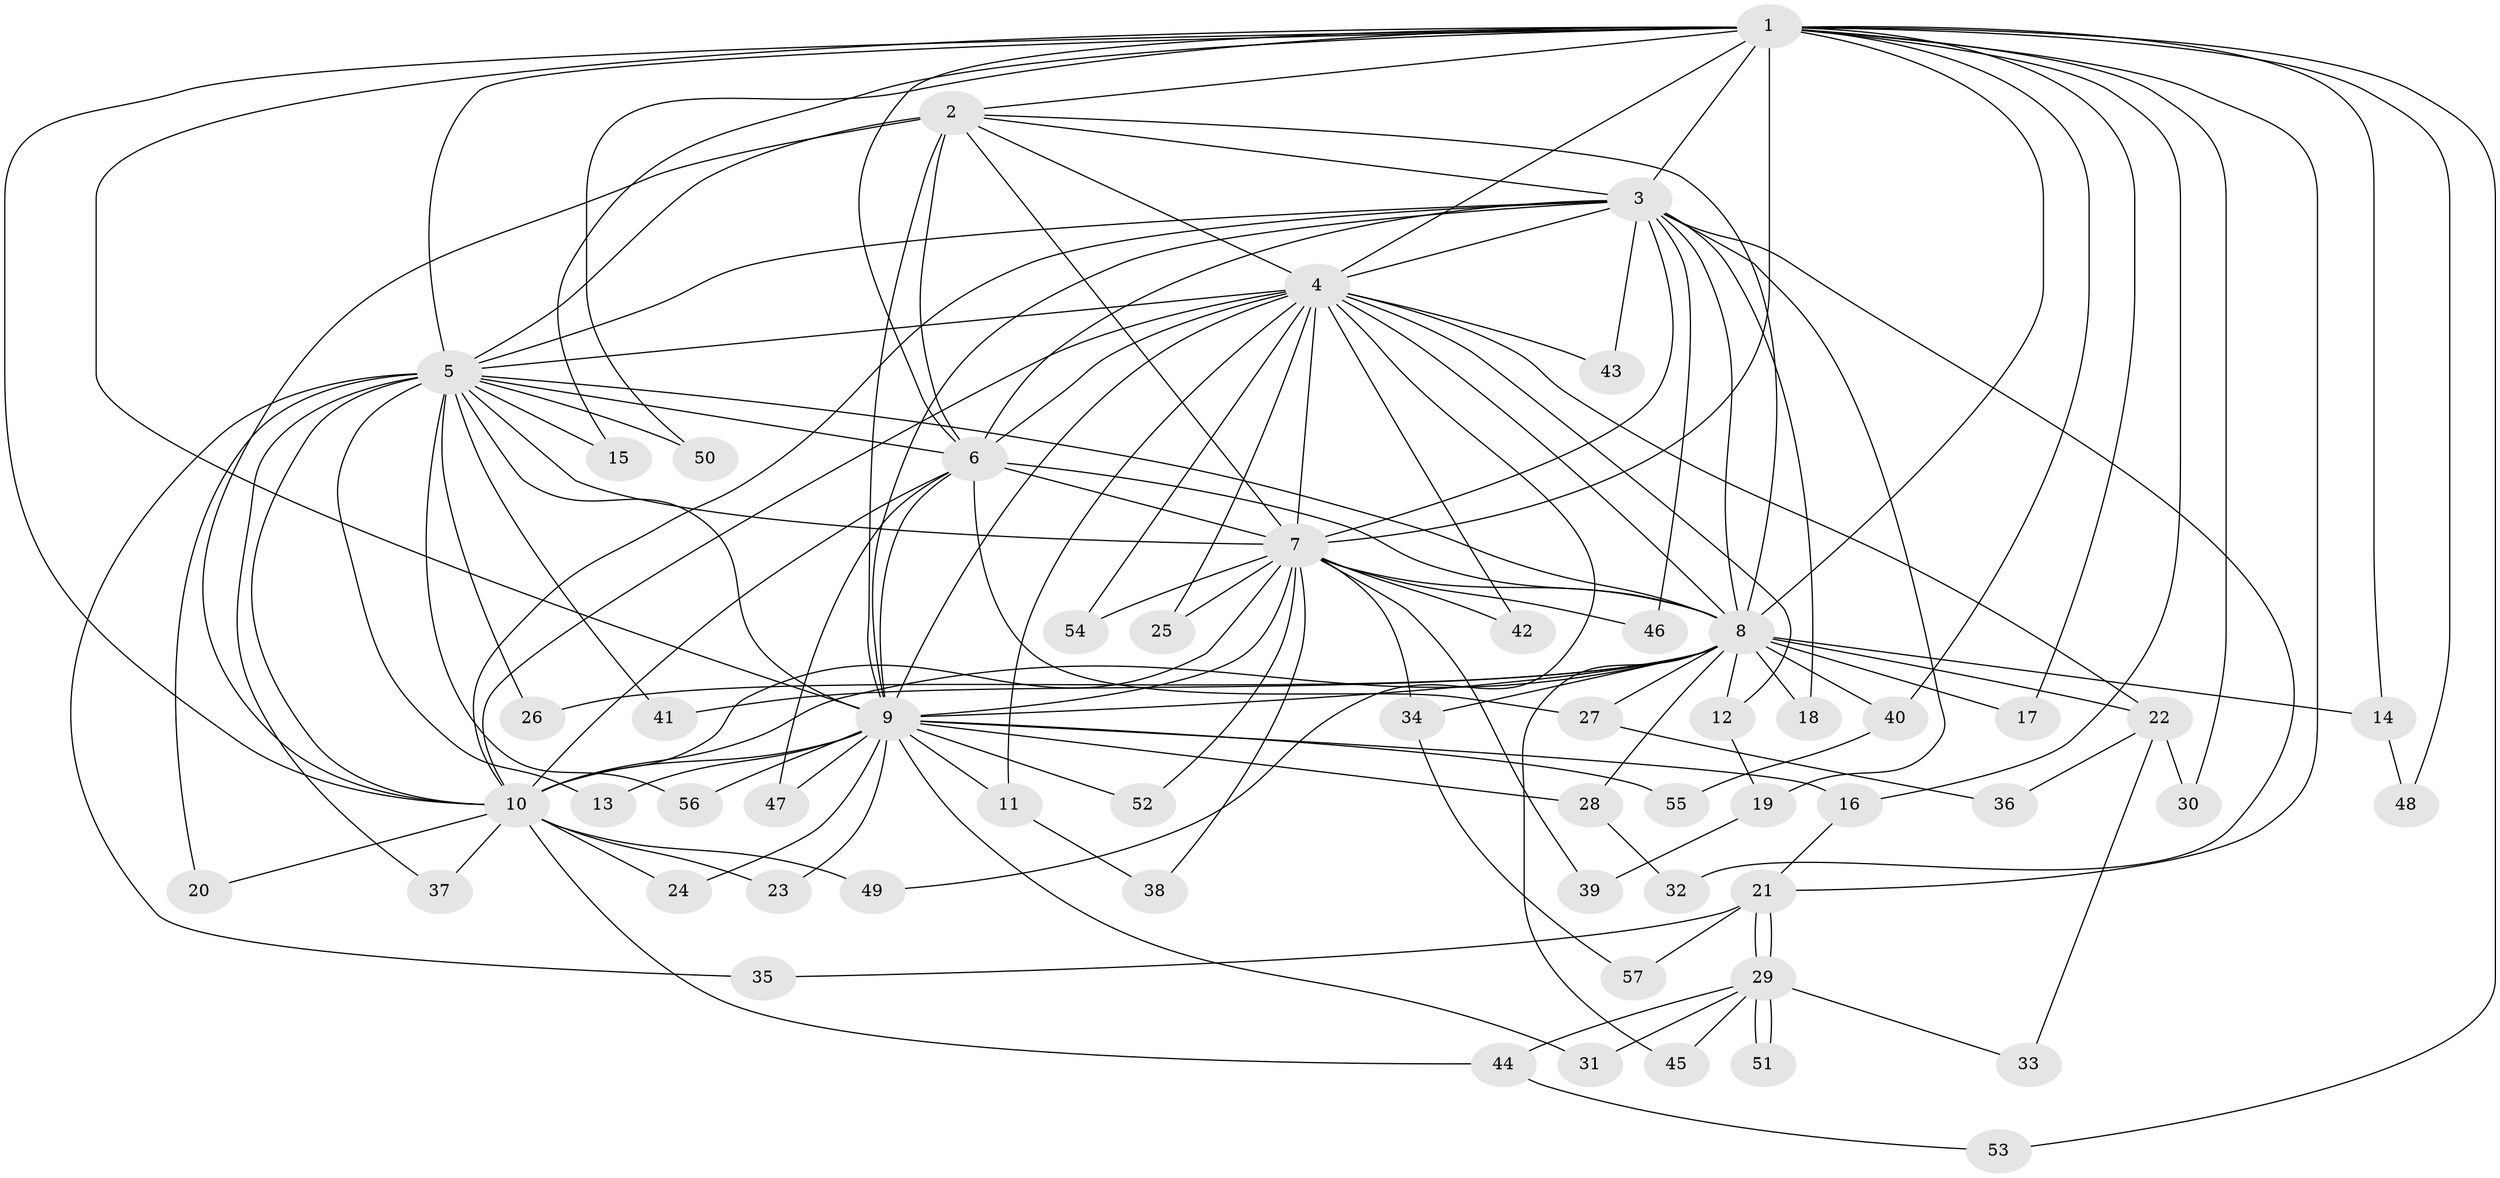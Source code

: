 // coarse degree distribution, {14: 0.058823529411764705, 9: 0.029411764705882353, 13: 0.08823529411764706, 16: 0.08823529411764706, 10: 0.029411764705882353, 3: 0.058823529411764705, 4: 0.029411764705882353, 2: 0.5, 7: 0.029411764705882353, 1: 0.08823529411764706}
// Generated by graph-tools (version 1.1) at 2025/17/03/04/25 18:17:51]
// undirected, 57 vertices, 139 edges
graph export_dot {
graph [start="1"]
  node [color=gray90,style=filled];
  1;
  2;
  3;
  4;
  5;
  6;
  7;
  8;
  9;
  10;
  11;
  12;
  13;
  14;
  15;
  16;
  17;
  18;
  19;
  20;
  21;
  22;
  23;
  24;
  25;
  26;
  27;
  28;
  29;
  30;
  31;
  32;
  33;
  34;
  35;
  36;
  37;
  38;
  39;
  40;
  41;
  42;
  43;
  44;
  45;
  46;
  47;
  48;
  49;
  50;
  51;
  52;
  53;
  54;
  55;
  56;
  57;
  1 -- 2;
  1 -- 3;
  1 -- 4;
  1 -- 5;
  1 -- 6;
  1 -- 7;
  1 -- 8;
  1 -- 9;
  1 -- 10;
  1 -- 14;
  1 -- 15;
  1 -- 16;
  1 -- 17;
  1 -- 21;
  1 -- 30;
  1 -- 40;
  1 -- 48;
  1 -- 50;
  1 -- 53;
  2 -- 3;
  2 -- 4;
  2 -- 5;
  2 -- 6;
  2 -- 7;
  2 -- 8;
  2 -- 9;
  2 -- 10;
  3 -- 4;
  3 -- 5;
  3 -- 6;
  3 -- 7;
  3 -- 8;
  3 -- 9;
  3 -- 10;
  3 -- 18;
  3 -- 19;
  3 -- 32;
  3 -- 43;
  3 -- 46;
  4 -- 5;
  4 -- 6;
  4 -- 7;
  4 -- 8;
  4 -- 9;
  4 -- 10;
  4 -- 11;
  4 -- 12;
  4 -- 22;
  4 -- 25;
  4 -- 42;
  4 -- 43;
  4 -- 49;
  4 -- 54;
  5 -- 6;
  5 -- 7;
  5 -- 8;
  5 -- 9;
  5 -- 10;
  5 -- 13;
  5 -- 15;
  5 -- 20;
  5 -- 26;
  5 -- 35;
  5 -- 37;
  5 -- 41;
  5 -- 50;
  5 -- 56;
  6 -- 7;
  6 -- 8;
  6 -- 9;
  6 -- 10;
  6 -- 27;
  6 -- 47;
  7 -- 8;
  7 -- 9;
  7 -- 10;
  7 -- 25;
  7 -- 34;
  7 -- 38;
  7 -- 39;
  7 -- 42;
  7 -- 46;
  7 -- 52;
  7 -- 54;
  8 -- 9;
  8 -- 10;
  8 -- 12;
  8 -- 14;
  8 -- 17;
  8 -- 18;
  8 -- 22;
  8 -- 26;
  8 -- 27;
  8 -- 28;
  8 -- 34;
  8 -- 40;
  8 -- 41;
  8 -- 45;
  9 -- 10;
  9 -- 11;
  9 -- 13;
  9 -- 16;
  9 -- 23;
  9 -- 24;
  9 -- 28;
  9 -- 31;
  9 -- 47;
  9 -- 52;
  9 -- 55;
  9 -- 56;
  10 -- 20;
  10 -- 23;
  10 -- 24;
  10 -- 37;
  10 -- 44;
  10 -- 49;
  11 -- 38;
  12 -- 19;
  14 -- 48;
  16 -- 21;
  19 -- 39;
  21 -- 29;
  21 -- 29;
  21 -- 35;
  21 -- 57;
  22 -- 30;
  22 -- 33;
  22 -- 36;
  27 -- 36;
  28 -- 32;
  29 -- 31;
  29 -- 33;
  29 -- 44;
  29 -- 45;
  29 -- 51;
  29 -- 51;
  34 -- 57;
  40 -- 55;
  44 -- 53;
}
